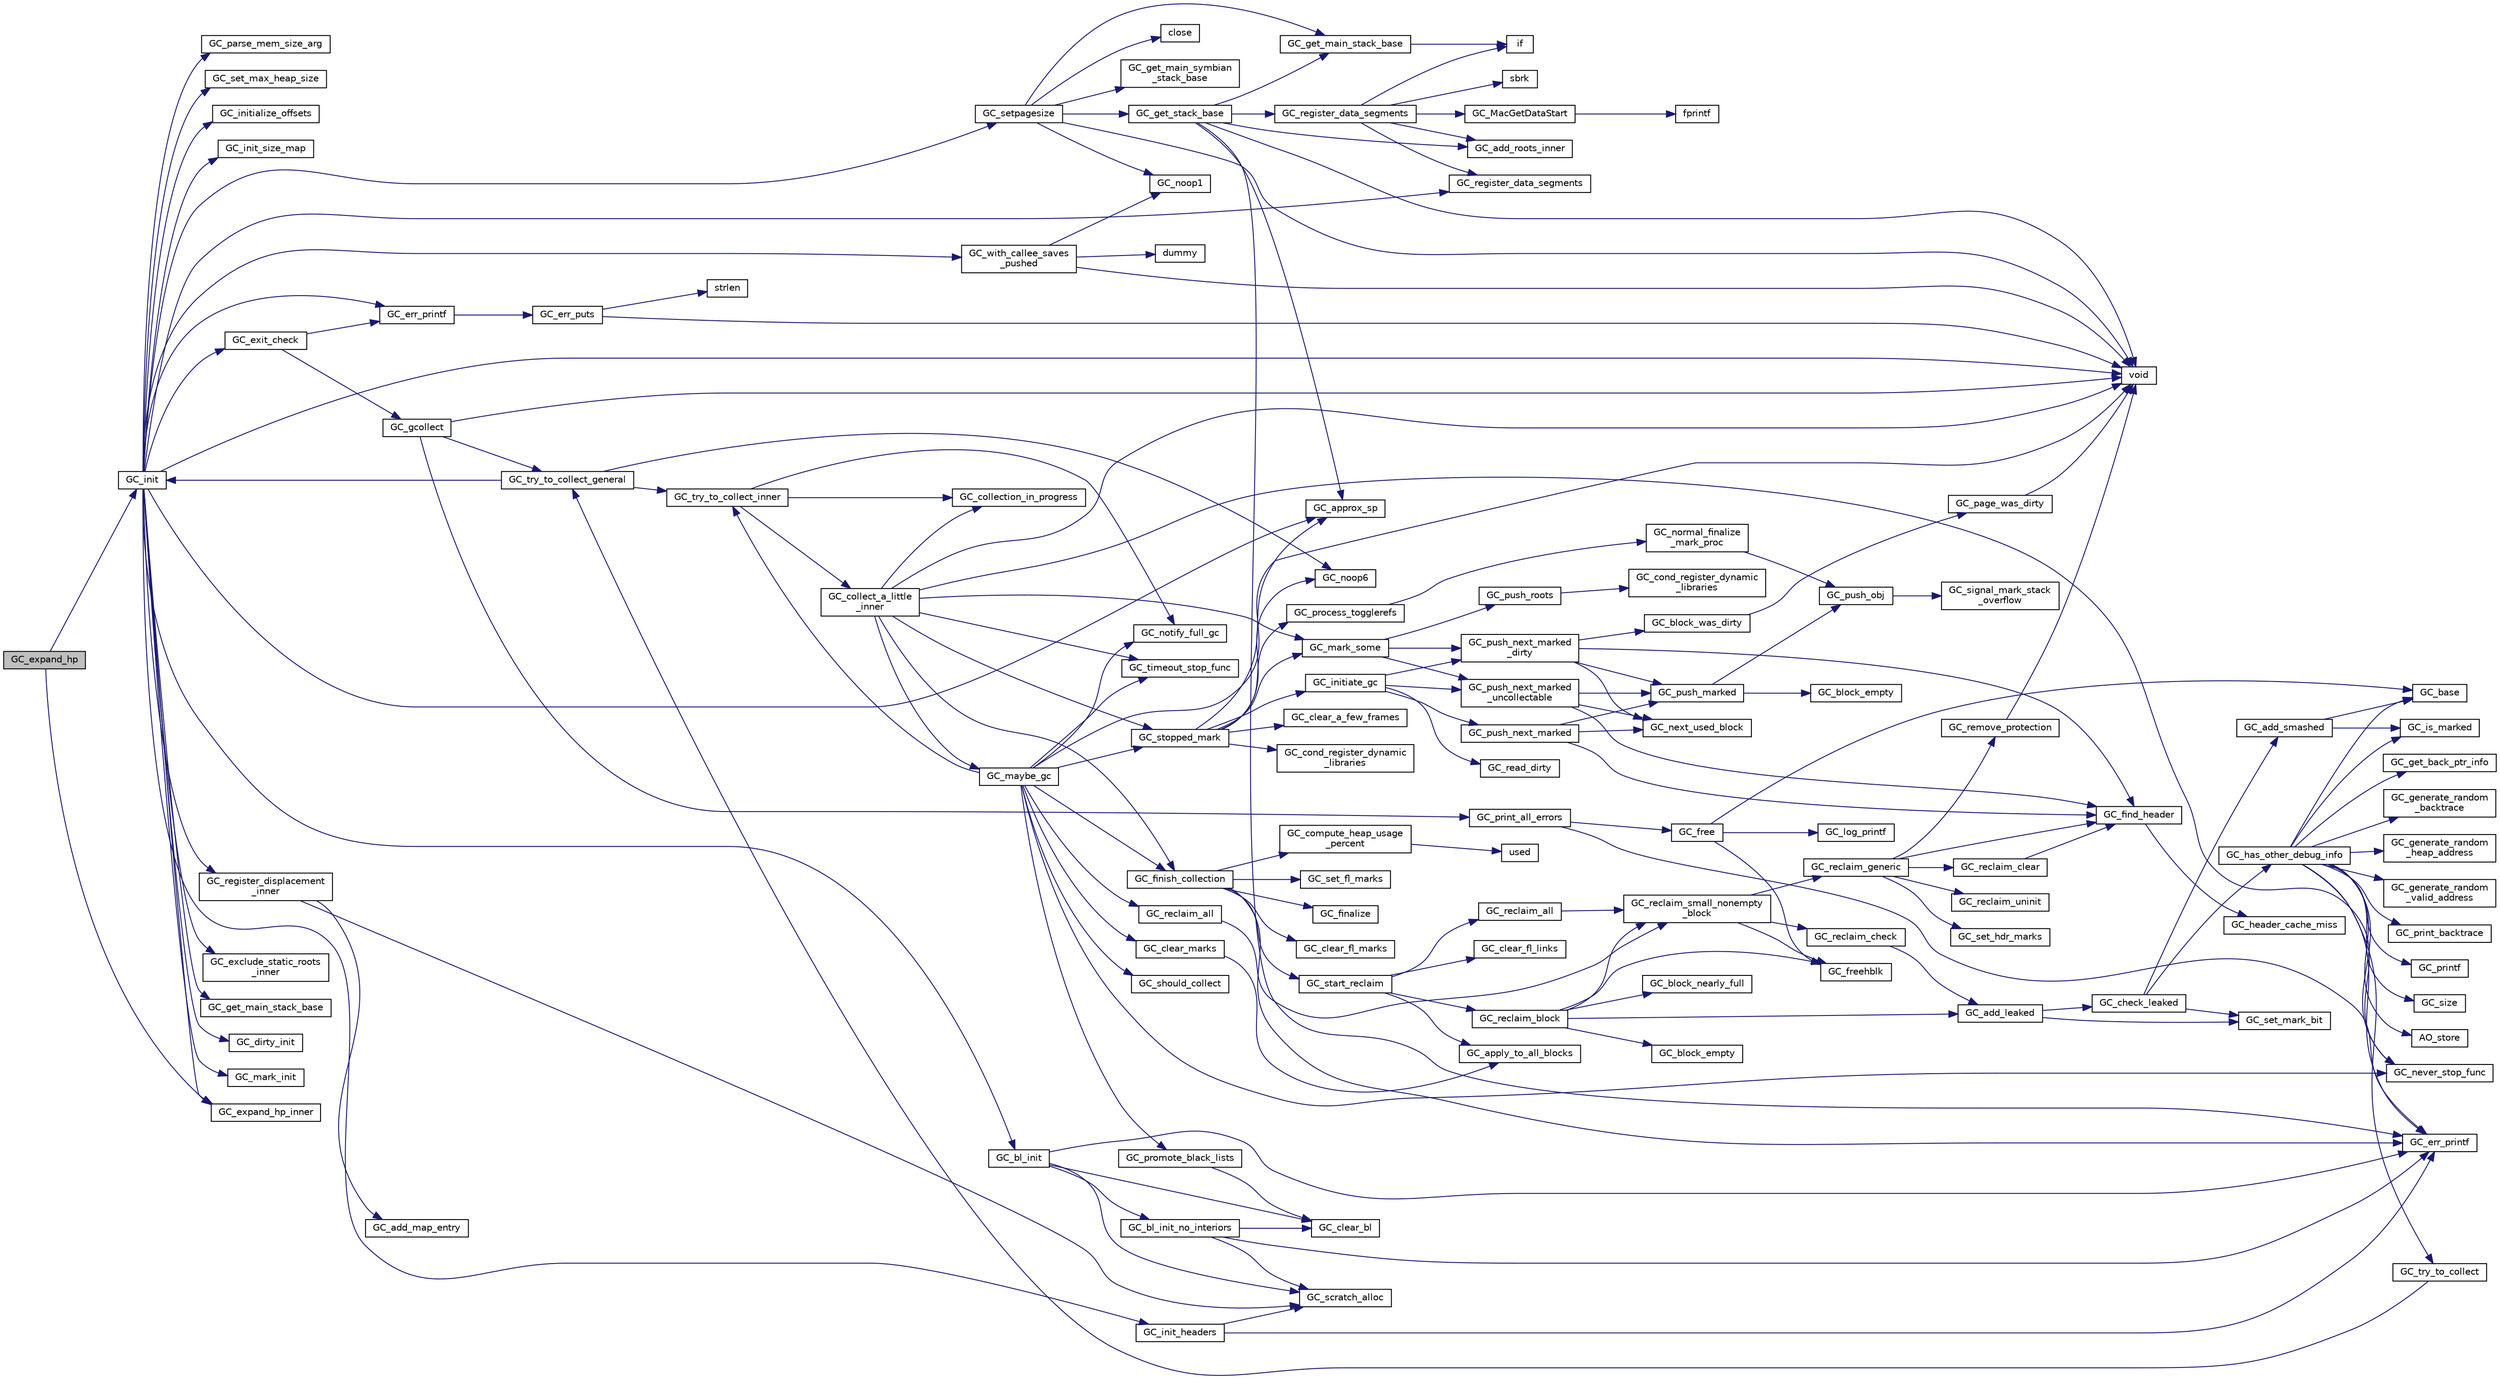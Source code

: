 digraph "GC_expand_hp"
{
  edge [fontname="Helvetica",fontsize="10",labelfontname="Helvetica",labelfontsize="10"];
  node [fontname="Helvetica",fontsize="10",shape=record];
  rankdir="LR";
  Node1091 [label="GC_expand_hp",height=0.2,width=0.4,color="black", fillcolor="grey75", style="filled", fontcolor="black"];
  Node1091 -> Node1092 [color="midnightblue",fontsize="10",style="solid",fontname="Helvetica"];
  Node1092 [label="GC_init",height=0.2,width=0.4,color="black", fillcolor="white", style="filled",URL="$d0/daa/gc_8h.html#a16a0e282a07c598595436b79e88d6e00"];
  Node1092 -> Node1093 [color="midnightblue",fontsize="10",style="solid",fontname="Helvetica"];
  Node1093 [label="void",height=0.2,width=0.4,color="black", fillcolor="white", style="filled",URL="$d0/daa/gc_8h.html#a7e0f997409f0b1753e44b648fcd6fc39"];
  Node1092 -> Node1094 [color="midnightblue",fontsize="10",style="solid",fontname="Helvetica"];
  Node1094 [label="GC_setpagesize",height=0.2,width=0.4,color="black", fillcolor="white", style="filled",URL="$dd/d79/gc__priv_8h.html#a69f36e8eacdbd088bfd0fe6b8187d13f"];
  Node1094 -> Node1095 [color="midnightblue",fontsize="10",style="solid",fontname="Helvetica"];
  Node1095 [label="GC_get_stack_base",height=0.2,width=0.4,color="black", fillcolor="white", style="filled",URL="$d2/d3c/os__dep_8c.html#a09251998bd28d60637173777b72fec2f"];
  Node1095 -> Node1096 [color="midnightblue",fontsize="10",style="solid",fontname="Helvetica"];
  Node1096 [label="GC_get_main_stack_base",height=0.2,width=0.4,color="black", fillcolor="white", style="filled",URL="$d2/d3c/os__dep_8c.html#af9cca322f452a3242d4ddae4f582ace7"];
  Node1096 -> Node1097 [color="midnightblue",fontsize="10",style="solid",fontname="Helvetica"];
  Node1097 [label="if",height=0.2,width=0.4,color="black", fillcolor="white", style="filled",URL="$dc/ddc/3rd_party_2flex-2_85_835_2parse_8c.html#a5468319b5337c3d6192d299ceb3062fc"];
  Node1095 -> Node1098 [color="midnightblue",fontsize="10",style="solid",fontname="Helvetica"];
  Node1098 [label="GC_approx_sp",height=0.2,width=0.4,color="black", fillcolor="white", style="filled",URL="$dd/d79/gc__priv_8h.html#a63ad3c8487c6bdefff474f15bb986e81"];
  Node1095 -> Node1099 [color="midnightblue",fontsize="10",style="solid",fontname="Helvetica"];
  Node1099 [label="GC_register_data_segments",height=0.2,width=0.4,color="black", fillcolor="white", style="filled",URL="$d2/d3c/os__dep_8c.html#a3d0d3f82fd76148cd7432d53d70b1fc6"];
  Node1099 -> Node1097 [color="midnightblue",fontsize="10",style="solid",fontname="Helvetica"];
  Node1099 -> Node1100 [color="midnightblue",fontsize="10",style="solid",fontname="Helvetica"];
  Node1100 [label="GC_register_data_segments",height=0.2,width=0.4,color="black", fillcolor="white", style="filled",URL="$df/db9/_amiga_o_s_8c.html#a3d0d3f82fd76148cd7432d53d70b1fc6"];
  Node1099 -> Node1101 [color="midnightblue",fontsize="10",style="solid",fontname="Helvetica"];
  Node1101 [label="GC_add_roots_inner",height=0.2,width=0.4,color="black", fillcolor="white", style="filled",URL="$dd/d79/gc__priv_8h.html#a75a78418f0a04f04ffd9edd82461f646"];
  Node1099 -> Node1102 [color="midnightblue",fontsize="10",style="solid",fontname="Helvetica"];
  Node1102 [label="sbrk",height=0.2,width=0.4,color="black", fillcolor="white", style="filled",URL="$d4/d98/g_09_09malloc_8c.html#af449de63ece64281502c546e6c491cc3"];
  Node1099 -> Node1103 [color="midnightblue",fontsize="10",style="solid",fontname="Helvetica"];
  Node1103 [label="GC_MacGetDataStart",height=0.2,width=0.4,color="black", fillcolor="white", style="filled",URL="$de/d92/_mac_o_s_8c.html#af0f592ca26979a59bef5485b6b146f17"];
  Node1103 -> Node1104 [color="midnightblue",fontsize="10",style="solid",fontname="Helvetica"];
  Node1104 [label="fprintf",height=0.2,width=0.4,color="black", fillcolor="white", style="filled",URL="$d2/d8c/examplehs038_8m.html#ae272956ea74f28b2f067d455fead331f"];
  Node1095 -> Node1105 [color="midnightblue",fontsize="10",style="solid",fontname="Helvetica"];
  Node1105 [label="GC_err_printf",height=0.2,width=0.4,color="black", fillcolor="white", style="filled",URL="$dd/d79/gc__priv_8h.html#a515817b1cc28538efe42e953361e6cb1"];
  Node1095 -> Node1101 [color="midnightblue",fontsize="10",style="solid",fontname="Helvetica"];
  Node1095 -> Node1093 [color="midnightblue",fontsize="10",style="solid",fontname="Helvetica"];
  Node1094 -> Node1093 [color="midnightblue",fontsize="10",style="solid",fontname="Helvetica"];
  Node1094 -> Node1106 [color="midnightblue",fontsize="10",style="solid",fontname="Helvetica"];
  Node1106 [label="GC_noop1",height=0.2,width=0.4,color="black", fillcolor="white", style="filled",URL="$d0/daa/gc_8h.html#a233015def2a1752a7feb7c81d34f89e6"];
  Node1094 -> Node1107 [color="midnightblue",fontsize="10",style="solid",fontname="Helvetica"];
  Node1107 [label="close",height=0.2,width=0.4,color="black", fillcolor="white", style="filled",URL="$de/def/kim__info_8m.html#aff74ba1ae73082324b3adcbdd8d78860"];
  Node1094 -> Node1096 [color="midnightblue",fontsize="10",style="solid",fontname="Helvetica"];
  Node1094 -> Node1108 [color="midnightblue",fontsize="10",style="solid",fontname="Helvetica"];
  Node1108 [label="GC_get_main_symbian\l_stack_base",height=0.2,width=0.4,color="black", fillcolor="white", style="filled",URL="$df/dac/symbian_8cpp.html#a4abe4d117f7529e3efefad688145a791"];
  Node1092 -> Node1109 [color="midnightblue",fontsize="10",style="solid",fontname="Helvetica"];
  Node1109 [label="GC_err_printf",height=0.2,width=0.4,color="black", fillcolor="white", style="filled",URL="$de/dd3/gc_2misc_8c.html#a65add866e165472e33077885ab5cb57d"];
  Node1109 -> Node1110 [color="midnightblue",fontsize="10",style="solid",fontname="Helvetica"];
  Node1110 [label="GC_err_puts",height=0.2,width=0.4,color="black", fillcolor="white", style="filled",URL="$de/dd3/gc_2misc_8c.html#ac8e0ae3d9050e13056af620d0395c587"];
  Node1110 -> Node1093 [color="midnightblue",fontsize="10",style="solid",fontname="Helvetica"];
  Node1110 -> Node1111 [color="midnightblue",fontsize="10",style="solid",fontname="Helvetica"];
  Node1111 [label="strlen",height=0.2,width=0.4,color="black", fillcolor="white", style="filled",URL="$d7/d57/iregex_8c.html#a492442620ce65db20fe7297b43cbca65"];
  Node1092 -> Node1112 [color="midnightblue",fontsize="10",style="solid",fontname="Helvetica"];
  Node1112 [label="GC_exclude_static_roots\l_inner",height=0.2,width=0.4,color="black", fillcolor="white", style="filled",URL="$dd/d79/gc__priv_8h.html#a9de5e042f9c16b0710e64611cfa92539"];
  Node1092 -> Node1113 [color="midnightblue",fontsize="10",style="solid",fontname="Helvetica"];
  Node1113 [label="GC_get_main_stack_base",height=0.2,width=0.4,color="black", fillcolor="white", style="filled",URL="$df/db9/_amiga_o_s_8c.html#af9cca322f452a3242d4ddae4f582ace7"];
  Node1092 -> Node1098 [color="midnightblue",fontsize="10",style="solid",fontname="Helvetica"];
  Node1092 -> Node1114 [color="midnightblue",fontsize="10",style="solid",fontname="Helvetica"];
  Node1114 [label="GC_dirty_init",height=0.2,width=0.4,color="black", fillcolor="white", style="filled",URL="$dd/d79/gc__priv_8h.html#a29a51493303bec3663137cb9ca6d2343"];
  Node1092 -> Node1100 [color="midnightblue",fontsize="10",style="solid",fontname="Helvetica"];
  Node1092 -> Node1115 [color="midnightblue",fontsize="10",style="solid",fontname="Helvetica"];
  Node1115 [label="GC_init_headers",height=0.2,width=0.4,color="black", fillcolor="white", style="filled",URL="$d2/d22/headers_8c.html#ab7801e7a7fe68245da22dff8da4dfa63"];
  Node1115 -> Node1116 [color="midnightblue",fontsize="10",style="solid",fontname="Helvetica"];
  Node1116 [label="GC_scratch_alloc",height=0.2,width=0.4,color="black", fillcolor="white", style="filled",URL="$d2/d22/headers_8c.html#ad4012dbe01b6c85c8c21b76e5d42b460"];
  Node1115 -> Node1105 [color="midnightblue",fontsize="10",style="solid",fontname="Helvetica"];
  Node1092 -> Node1117 [color="midnightblue",fontsize="10",style="solid",fontname="Helvetica"];
  Node1117 [label="GC_bl_init",height=0.2,width=0.4,color="black", fillcolor="white", style="filled",URL="$db/d5f/blacklst_8c.html#af4183eead1835a06b5062b1a9980df57"];
  Node1117 -> Node1118 [color="midnightblue",fontsize="10",style="solid",fontname="Helvetica"];
  Node1118 [label="GC_bl_init_no_interiors",height=0.2,width=0.4,color="black", fillcolor="white", style="filled",URL="$db/d5f/blacklst_8c.html#aa959cb7ecd954c5ce71a307a95e917b0"];
  Node1118 -> Node1116 [color="midnightblue",fontsize="10",style="solid",fontname="Helvetica"];
  Node1118 -> Node1105 [color="midnightblue",fontsize="10",style="solid",fontname="Helvetica"];
  Node1118 -> Node1119 [color="midnightblue",fontsize="10",style="solid",fontname="Helvetica"];
  Node1119 [label="GC_clear_bl",height=0.2,width=0.4,color="black", fillcolor="white", style="filled",URL="$db/d5f/blacklst_8c.html#abffd8217465e2a2af662066fae2c46b3"];
  Node1117 -> Node1116 [color="midnightblue",fontsize="10",style="solid",fontname="Helvetica"];
  Node1117 -> Node1105 [color="midnightblue",fontsize="10",style="solid",fontname="Helvetica"];
  Node1117 -> Node1119 [color="midnightblue",fontsize="10",style="solid",fontname="Helvetica"];
  Node1092 -> Node1120 [color="midnightblue",fontsize="10",style="solid",fontname="Helvetica"];
  Node1120 [label="GC_mark_init",height=0.2,width=0.4,color="black", fillcolor="white", style="filled",URL="$dd/d79/gc__priv_8h.html#a64108c12ea06e23af7be1d9c872be526"];
  Node1092 -> Node1121 [color="midnightblue",fontsize="10",style="solid",fontname="Helvetica"];
  Node1121 [label="GC_parse_mem_size_arg",height=0.2,width=0.4,color="black", fillcolor="white", style="filled",URL="$de/dd3/gc_2misc_8c.html#ad6fefa01e4246ef7c4658456d0c8d51c"];
  Node1092 -> Node1122 [color="midnightblue",fontsize="10",style="solid",fontname="Helvetica"];
  Node1122 [label="GC_set_max_heap_size",height=0.2,width=0.4,color="black", fillcolor="white", style="filled",URL="$d9/d39/alloc_8c.html#a19ab7146b88522de1093da71555be260"];
  Node1092 -> Node1123 [color="midnightblue",fontsize="10",style="solid",fontname="Helvetica"];
  Node1123 [label="GC_expand_hp_inner",height=0.2,width=0.4,color="black", fillcolor="white", style="filled",URL="$d9/d39/alloc_8c.html#ac5bcf928b3ddcd0be79f3b8e276ecb5c"];
  Node1092 -> Node1124 [color="midnightblue",fontsize="10",style="solid",fontname="Helvetica"];
  Node1124 [label="GC_initialize_offsets",height=0.2,width=0.4,color="black", fillcolor="white", style="filled",URL="$dd/d79/gc__priv_8h.html#abbd44583f2d985e9a2eb30303beb8f97"];
  Node1092 -> Node1125 [color="midnightblue",fontsize="10",style="solid",fontname="Helvetica"];
  Node1125 [label="GC_register_displacement\l_inner",height=0.2,width=0.4,color="black", fillcolor="white", style="filled",URL="$dd/d79/gc__priv_8h.html#a2a2204a2386781556aa1d3d70eb9bd04"];
  Node1125 -> Node1126 [color="midnightblue",fontsize="10",style="solid",fontname="Helvetica"];
  Node1126 [label="GC_add_map_entry",height=0.2,width=0.4,color="black", fillcolor="white", style="filled",URL="$dd/d79/gc__priv_8h.html#ac2326c77652399203efc82c6b971dc4e"];
  Node1125 -> Node1116 [color="midnightblue",fontsize="10",style="solid",fontname="Helvetica"];
  Node1092 -> Node1127 [color="midnightblue",fontsize="10",style="solid",fontname="Helvetica"];
  Node1127 [label="GC_init_size_map",height=0.2,width=0.4,color="black", fillcolor="white", style="filled",URL="$de/dd3/gc_2misc_8c.html#a8630ca36a509b7a5b0ff5091b59f261a"];
  Node1092 -> Node1128 [color="midnightblue",fontsize="10",style="solid",fontname="Helvetica"];
  Node1128 [label="GC_with_callee_saves\l_pushed",height=0.2,width=0.4,color="black", fillcolor="white", style="filled",URL="$dd/d79/gc__priv_8h.html#a6af56dbaf871f19819e42a5445771613"];
  Node1128 -> Node1129 [color="midnightblue",fontsize="10",style="solid",fontname="Helvetica"];
  Node1129 [label="dummy",height=0.2,width=0.4,color="black", fillcolor="white", style="filled",URL="$d7/d6b/ipoma-dummy_8f.html#a14e68597ab81208552434ccd2a9e8f4f"];
  Node1128 -> Node1106 [color="midnightblue",fontsize="10",style="solid",fontname="Helvetica"];
  Node1128 -> Node1093 [color="midnightblue",fontsize="10",style="solid",fontname="Helvetica"];
  Node1092 -> Node1130 [color="midnightblue",fontsize="10",style="solid",fontname="Helvetica"];
  Node1130 [label="GC_exit_check",height=0.2,width=0.4,color="black", fillcolor="white", style="filled",URL="$de/dd3/gc_2misc_8c.html#aebed0843915f857a3004b0b9fc88846e"];
  Node1130 -> Node1131 [color="midnightblue",fontsize="10",style="solid",fontname="Helvetica"];
  Node1131 [label="GC_gcollect",height=0.2,width=0.4,color="black", fillcolor="white", style="filled",URL="$d9/d39/alloc_8c.html#a726a8653def8e4e16be7e29c7617c7d5"];
  Node1131 -> Node1093 [color="midnightblue",fontsize="10",style="solid",fontname="Helvetica"];
  Node1131 -> Node1132 [color="midnightblue",fontsize="10",style="solid",fontname="Helvetica"];
  Node1132 [label="GC_try_to_collect_general",height=0.2,width=0.4,color="black", fillcolor="white", style="filled",URL="$d9/d39/alloc_8c.html#a70b496ceee236d78b93b578c73695d6a"];
  Node1132 -> Node1092 [color="midnightblue",fontsize="10",style="solid",fontname="Helvetica"];
  Node1132 -> Node1133 [color="midnightblue",fontsize="10",style="solid",fontname="Helvetica"];
  Node1133 [label="GC_noop6",height=0.2,width=0.4,color="black", fillcolor="white", style="filled",URL="$dd/d79/gc__priv_8h.html#acb8ad0deabff4b0f2dd9dda6c7bd7190"];
  Node1132 -> Node1134 [color="midnightblue",fontsize="10",style="solid",fontname="Helvetica"];
  Node1134 [label="GC_try_to_collect_inner",height=0.2,width=0.4,color="black", fillcolor="white", style="filled",URL="$d9/d39/alloc_8c.html#a2add6e03db26dd061369fb1116eae67d"];
  Node1134 -> Node1135 [color="midnightblue",fontsize="10",style="solid",fontname="Helvetica"];
  Node1135 [label="GC_collection_in_progress",height=0.2,width=0.4,color="black", fillcolor="white", style="filled",URL="$dd/d79/gc__priv_8h.html#a0784f4bbd76df30f0d547e848e570d75"];
  Node1134 -> Node1136 [color="midnightblue",fontsize="10",style="solid",fontname="Helvetica"];
  Node1136 [label="GC_collect_a_little\l_inner",height=0.2,width=0.4,color="black", fillcolor="white", style="filled",URL="$d9/d39/alloc_8c.html#aa4521e4ff77319368671db2f7cc56ca4"];
  Node1136 -> Node1135 [color="midnightblue",fontsize="10",style="solid",fontname="Helvetica"];
  Node1136 -> Node1137 [color="midnightblue",fontsize="10",style="solid",fontname="Helvetica"];
  Node1137 [label="GC_mark_some",height=0.2,width=0.4,color="black", fillcolor="white", style="filled",URL="$dd/d79/gc__priv_8h.html#abc58b74d8f082c09663afed967bf7bd1"];
  Node1137 -> Node1138 [color="midnightblue",fontsize="10",style="solid",fontname="Helvetica"];
  Node1138 [label="GC_push_next_marked\l_dirty",height=0.2,width=0.4,color="black", fillcolor="white", style="filled",URL="$d1/db7/mark_8c.html#a2b64914843f3267ea62fb8cf095cb09d"];
  Node1138 -> Node1139 [color="midnightblue",fontsize="10",style="solid",fontname="Helvetica"];
  Node1139 [label="GC_next_used_block",height=0.2,width=0.4,color="black", fillcolor="white", style="filled",URL="$d2/d22/headers_8c.html#a6e4b2c04b60a205269287bedeae8753c"];
  Node1138 -> Node1140 [color="midnightblue",fontsize="10",style="solid",fontname="Helvetica"];
  Node1140 [label="GC_find_header",height=0.2,width=0.4,color="black", fillcolor="white", style="filled",URL="$d2/d22/headers_8c.html#a82a38fd3345ecdd1ab8e84422ed16022"];
  Node1140 -> Node1141 [color="midnightblue",fontsize="10",style="solid",fontname="Helvetica"];
  Node1141 [label="GC_header_cache_miss",height=0.2,width=0.4,color="black", fillcolor="white", style="filled",URL="$d2/d22/headers_8c.html#a6713a42cf8bb9b399bc20947f771b5c7"];
  Node1138 -> Node1142 [color="midnightblue",fontsize="10",style="solid",fontname="Helvetica"];
  Node1142 [label="GC_block_was_dirty",height=0.2,width=0.4,color="black", fillcolor="white", style="filled",URL="$d1/db7/mark_8c.html#ad3dbd3d31eb43d2ad442e22d523fd716"];
  Node1142 -> Node1143 [color="midnightblue",fontsize="10",style="solid",fontname="Helvetica"];
  Node1143 [label="GC_page_was_dirty",height=0.2,width=0.4,color="black", fillcolor="white", style="filled",URL="$dd/d79/gc__priv_8h.html#a6fa44797f4bbb69a231f72a3255960fe"];
  Node1143 -> Node1093 [color="midnightblue",fontsize="10",style="solid",fontname="Helvetica"];
  Node1138 -> Node1144 [color="midnightblue",fontsize="10",style="solid",fontname="Helvetica"];
  Node1144 [label="GC_push_marked",height=0.2,width=0.4,color="black", fillcolor="white", style="filled",URL="$d1/db7/mark_8c.html#a3f6c642633cbcf2c4960bbb02a6b305c"];
  Node1144 -> Node1145 [color="midnightblue",fontsize="10",style="solid",fontname="Helvetica"];
  Node1145 [label="GC_block_empty",height=0.2,width=0.4,color="black", fillcolor="white", style="filled",URL="$dd/d79/gc__priv_8h.html#a492e5047848f1c2ee71297f76085b687"];
  Node1144 -> Node1146 [color="midnightblue",fontsize="10",style="solid",fontname="Helvetica"];
  Node1146 [label="GC_push_obj",height=0.2,width=0.4,color="black", fillcolor="white", style="filled",URL="$d8/d2e/gc__pmark_8h.html#a3bf1b3df20d6725c7b48570dc6334ae9"];
  Node1146 -> Node1147 [color="midnightblue",fontsize="10",style="solid",fontname="Helvetica"];
  Node1147 [label="GC_signal_mark_stack\l_overflow",height=0.2,width=0.4,color="black", fillcolor="white", style="filled",URL="$d8/d2e/gc__pmark_8h.html#ac7235e2e6e7dee5b8d82acb48bbf7c47"];
  Node1137 -> Node1148 [color="midnightblue",fontsize="10",style="solid",fontname="Helvetica"];
  Node1148 [label="GC_push_roots",height=0.2,width=0.4,color="black", fillcolor="white", style="filled",URL="$dd/d79/gc__priv_8h.html#aa286e2246387f4caab7aab61bd61c4f8"];
  Node1148 -> Node1149 [color="midnightblue",fontsize="10",style="solid",fontname="Helvetica"];
  Node1149 [label="GC_cond_register_dynamic\l_libraries",height=0.2,width=0.4,color="black", fillcolor="white", style="filled",URL="$dd/d54/mark__rts_8c.html#a8d8ac1f3d8195087879027a5c35988bb"];
  Node1137 -> Node1150 [color="midnightblue",fontsize="10",style="solid",fontname="Helvetica"];
  Node1150 [label="GC_push_next_marked\l_uncollectable",height=0.2,width=0.4,color="black", fillcolor="white", style="filled",URL="$d1/db7/mark_8c.html#ac45e0725fc752de3102a602c1f0cea01"];
  Node1150 -> Node1139 [color="midnightblue",fontsize="10",style="solid",fontname="Helvetica"];
  Node1150 -> Node1140 [color="midnightblue",fontsize="10",style="solid",fontname="Helvetica"];
  Node1150 -> Node1144 [color="midnightblue",fontsize="10",style="solid",fontname="Helvetica"];
  Node1136 -> Node1151 [color="midnightblue",fontsize="10",style="solid",fontname="Helvetica"];
  Node1151 [label="GC_stopped_mark",height=0.2,width=0.4,color="black", fillcolor="white", style="filled",URL="$d9/d39/alloc_8c.html#a770f751cf8819cb41e0cf38b7a36ef33"];
  Node1151 -> Node1152 [color="midnightblue",fontsize="10",style="solid",fontname="Helvetica"];
  Node1152 [label="GC_cond_register_dynamic\l_libraries",height=0.2,width=0.4,color="black", fillcolor="white", style="filled",URL="$dd/d79/gc__priv_8h.html#a8d8ac1f3d8195087879027a5c35988bb"];
  Node1151 -> Node1153 [color="midnightblue",fontsize="10",style="solid",fontname="Helvetica"];
  Node1153 [label="GC_process_togglerefs",height=0.2,width=0.4,color="black", fillcolor="white", style="filled",URL="$d3/d1e/finalize_8c.html#aa9239d76bc7e48761f3c53969bbc59bf"];
  Node1153 -> Node1154 [color="midnightblue",fontsize="10",style="solid",fontname="Helvetica"];
  Node1154 [label="GC_normal_finalize\l_mark_proc",height=0.2,width=0.4,color="black", fillcolor="white", style="filled",URL="$d3/d1e/finalize_8c.html#ad08f29bfcd6a376a69cedd2f97586baa"];
  Node1154 -> Node1146 [color="midnightblue",fontsize="10",style="solid",fontname="Helvetica"];
  Node1151 -> Node1155 [color="midnightblue",fontsize="10",style="solid",fontname="Helvetica"];
  Node1155 [label="GC_clear_a_few_frames",height=0.2,width=0.4,color="black", fillcolor="white", style="filled",URL="$d9/d39/alloc_8c.html#a4dccf283b324c02707dc118d2c76a82e"];
  Node1151 -> Node1133 [color="midnightblue",fontsize="10",style="solid",fontname="Helvetica"];
  Node1151 -> Node1156 [color="midnightblue",fontsize="10",style="solid",fontname="Helvetica"];
  Node1156 [label="GC_initiate_gc",height=0.2,width=0.4,color="black", fillcolor="white", style="filled",URL="$dd/d79/gc__priv_8h.html#a84c21b48dfdf4029f20f20bcd03fabc5"];
  Node1156 -> Node1157 [color="midnightblue",fontsize="10",style="solid",fontname="Helvetica"];
  Node1157 [label="GC_read_dirty",height=0.2,width=0.4,color="black", fillcolor="white", style="filled",URL="$dd/d79/gc__priv_8h.html#ac54bdf2543cf0a3459be3ee5aac96e18"];
  Node1156 -> Node1138 [color="midnightblue",fontsize="10",style="solid",fontname="Helvetica"];
  Node1156 -> Node1158 [color="midnightblue",fontsize="10",style="solid",fontname="Helvetica"];
  Node1158 [label="GC_push_next_marked",height=0.2,width=0.4,color="black", fillcolor="white", style="filled",URL="$d1/db7/mark_8c.html#a85138116d042be2501da35dac96baa00"];
  Node1158 -> Node1139 [color="midnightblue",fontsize="10",style="solid",fontname="Helvetica"];
  Node1158 -> Node1140 [color="midnightblue",fontsize="10",style="solid",fontname="Helvetica"];
  Node1158 -> Node1144 [color="midnightblue",fontsize="10",style="solid",fontname="Helvetica"];
  Node1156 -> Node1150 [color="midnightblue",fontsize="10",style="solid",fontname="Helvetica"];
  Node1151 -> Node1137 [color="midnightblue",fontsize="10",style="solid",fontname="Helvetica"];
  Node1151 -> Node1098 [color="midnightblue",fontsize="10",style="solid",fontname="Helvetica"];
  Node1136 -> Node1159 [color="midnightblue",fontsize="10",style="solid",fontname="Helvetica"];
  Node1159 [label="GC_timeout_stop_func",height=0.2,width=0.4,color="black", fillcolor="white", style="filled",URL="$d9/d39/alloc_8c.html#a4ff1e49182c4fb83f2e6aa1c7ded2071"];
  Node1136 -> Node1093 [color="midnightblue",fontsize="10",style="solid",fontname="Helvetica"];
  Node1136 -> Node1160 [color="midnightblue",fontsize="10",style="solid",fontname="Helvetica"];
  Node1160 [label="GC_never_stop_func",height=0.2,width=0.4,color="black", fillcolor="white", style="filled",URL="$d9/d39/alloc_8c.html#a198983e95d71e4daf794092f12618009"];
  Node1136 -> Node1161 [color="midnightblue",fontsize="10",style="solid",fontname="Helvetica"];
  Node1161 [label="GC_finish_collection",height=0.2,width=0.4,color="black", fillcolor="white", style="filled",URL="$d9/d39/alloc_8c.html#a3c34c8a98cd8b3be1725944ba54701ad"];
  Node1161 -> Node1162 [color="midnightblue",fontsize="10",style="solid",fontname="Helvetica"];
  Node1162 [label="GC_set_fl_marks",height=0.2,width=0.4,color="black", fillcolor="white", style="filled",URL="$d9/d39/alloc_8c.html#a48dd9a512111c483ccdae63a89a10e59"];
  Node1161 -> Node1163 [color="midnightblue",fontsize="10",style="solid",fontname="Helvetica"];
  Node1163 [label="GC_start_reclaim",height=0.2,width=0.4,color="black", fillcolor="white", style="filled",URL="$dd/d79/gc__priv_8h.html#a3d4aa82f45c24b3b7a8eb3e607582995"];
  Node1163 -> Node1164 [color="midnightblue",fontsize="10",style="solid",fontname="Helvetica"];
  Node1164 [label="GC_clear_fl_links",height=0.2,width=0.4,color="black", fillcolor="white", style="filled",URL="$d7/d0b/reclaim_8c.html#a8dd938713e06c8a0434bb0063e4fe1ff"];
  Node1163 -> Node1165 [color="midnightblue",fontsize="10",style="solid",fontname="Helvetica"];
  Node1165 [label="GC_apply_to_all_blocks",height=0.2,width=0.4,color="black", fillcolor="white", style="filled",URL="$d2/d22/headers_8c.html#a48a8aa76f61165c1116bb7a3a52d9ac5"];
  Node1163 -> Node1166 [color="midnightblue",fontsize="10",style="solid",fontname="Helvetica"];
  Node1166 [label="GC_reclaim_block",height=0.2,width=0.4,color="black", fillcolor="white", style="filled",URL="$d7/d0b/reclaim_8c.html#a7721e31790b860809f5b25aef40ac673"];
  Node1166 -> Node1167 [color="midnightblue",fontsize="10",style="solid",fontname="Helvetica"];
  Node1167 [label="GC_add_leaked",height=0.2,width=0.4,color="black", fillcolor="white", style="filled",URL="$d7/d0b/reclaim_8c.html#afccf6e87c1d8bdbe9ea41221a3dc78ad"];
  Node1167 -> Node1168 [color="midnightblue",fontsize="10",style="solid",fontname="Helvetica"];
  Node1168 [label="GC_check_leaked",height=0.2,width=0.4,color="black", fillcolor="white", style="filled",URL="$d3/d7b/dbg__mlc_8c.html#a4985b7b1cc5846b5fc372ada1a410071"];
  Node1168 -> Node1169 [color="midnightblue",fontsize="10",style="solid",fontname="Helvetica"];
  Node1169 [label="GC_has_other_debug_info",height=0.2,width=0.4,color="black", fillcolor="white", style="filled",URL="$d3/d7b/dbg__mlc_8c.html#a1e8d4ec327bfee97d5936431e51c3ef6"];
  Node1169 -> Node1170 [color="midnightblue",fontsize="10",style="solid",fontname="Helvetica"];
  Node1170 [label="GC_size",height=0.2,width=0.4,color="black", fillcolor="white", style="filled",URL="$d0/daa/gc_8h.html#a8e4b29a6f09c281e53721eba5f206cf8"];
  Node1169 -> Node1171 [color="midnightblue",fontsize="10",style="solid",fontname="Helvetica"];
  Node1171 [label="AO_store",height=0.2,width=0.4,color="black", fillcolor="white", style="filled",URL="$de/da5/generic-small_8h.html#aa31bf334f050b63089046aa522cacdc9"];
  Node1169 -> Node1172 [color="midnightblue",fontsize="10",style="solid",fontname="Helvetica"];
  Node1172 [label="GC_get_back_ptr_info",height=0.2,width=0.4,color="black", fillcolor="white", style="filled",URL="$d1/d12/gc__backptr_8h.html#adf1bbdb7ae913d2c830b03c68a46dbc4"];
  Node1169 -> Node1173 [color="midnightblue",fontsize="10",style="solid",fontname="Helvetica"];
  Node1173 [label="GC_base",height=0.2,width=0.4,color="black", fillcolor="white", style="filled",URL="$d0/daa/gc_8h.html#a8b93cd0c8d9c312bbdf0e679d10b680a"];
  Node1169 -> Node1174 [color="midnightblue",fontsize="10",style="solid",fontname="Helvetica"];
  Node1174 [label="GC_generate_random\l_heap_address",height=0.2,width=0.4,color="black", fillcolor="white", style="filled",URL="$d1/d12/gc__backptr_8h.html#a1d6517e661024a0531a120458a888654"];
  Node1169 -> Node1175 [color="midnightblue",fontsize="10",style="solid",fontname="Helvetica"];
  Node1175 [label="GC_generate_random\l_valid_address",height=0.2,width=0.4,color="black", fillcolor="white", style="filled",URL="$d1/d12/gc__backptr_8h.html#a1a7cecbc608801ff228aa5b9a63203fb"];
  Node1169 -> Node1176 [color="midnightblue",fontsize="10",style="solid",fontname="Helvetica"];
  Node1176 [label="GC_is_marked",height=0.2,width=0.4,color="black", fillcolor="white", style="filled",URL="$d4/d23/gc__mark_8h.html#a268392cfc127d2574a72a58dd517e926"];
  Node1169 -> Node1177 [color="midnightblue",fontsize="10",style="solid",fontname="Helvetica"];
  Node1177 [label="GC_print_backtrace",height=0.2,width=0.4,color="black", fillcolor="white", style="filled",URL="$d1/d12/gc__backptr_8h.html#aae6654dbd1cbf8f9169002044dca341c"];
  Node1169 -> Node1105 [color="midnightblue",fontsize="10",style="solid",fontname="Helvetica"];
  Node1169 -> Node1178 [color="midnightblue",fontsize="10",style="solid",fontname="Helvetica"];
  Node1178 [label="GC_printf",height=0.2,width=0.4,color="black", fillcolor="white", style="filled",URL="$dd/d79/gc__priv_8h.html#af88bfca208f01c5a5b986b6875d279c5"];
  Node1169 -> Node1179 [color="midnightblue",fontsize="10",style="solid",fontname="Helvetica"];
  Node1179 [label="GC_generate_random\l_backtrace",height=0.2,width=0.4,color="black", fillcolor="white", style="filled",URL="$d1/d12/gc__backptr_8h.html#abf6a51b99f26482e856763f27018f009"];
  Node1169 -> Node1180 [color="midnightblue",fontsize="10",style="solid",fontname="Helvetica"];
  Node1180 [label="GC_try_to_collect",height=0.2,width=0.4,color="black", fillcolor="white", style="filled",URL="$d9/d39/alloc_8c.html#ad5a1cc1b1694e4370eef16ec02100a0a"];
  Node1180 -> Node1132 [color="midnightblue",fontsize="10",style="solid",fontname="Helvetica"];
  Node1169 -> Node1160 [color="midnightblue",fontsize="10",style="solid",fontname="Helvetica"];
  Node1168 -> Node1181 [color="midnightblue",fontsize="10",style="solid",fontname="Helvetica"];
  Node1181 [label="GC_set_mark_bit",height=0.2,width=0.4,color="black", fillcolor="white", style="filled",URL="$d4/d23/gc__mark_8h.html#afb10ec125839271f2b9194b33de195d0"];
  Node1168 -> Node1182 [color="midnightblue",fontsize="10",style="solid",fontname="Helvetica"];
  Node1182 [label="GC_add_smashed",height=0.2,width=0.4,color="black", fillcolor="white", style="filled",URL="$d3/d7b/dbg__mlc_8c.html#a25d9083b1d677389672528b7e55c0ce6"];
  Node1182 -> Node1176 [color="midnightblue",fontsize="10",style="solid",fontname="Helvetica"];
  Node1182 -> Node1173 [color="midnightblue",fontsize="10",style="solid",fontname="Helvetica"];
  Node1167 -> Node1181 [color="midnightblue",fontsize="10",style="solid",fontname="Helvetica"];
  Node1166 -> Node1183 [color="midnightblue",fontsize="10",style="solid",fontname="Helvetica"];
  Node1183 [label="GC_freehblk",height=0.2,width=0.4,color="black", fillcolor="white", style="filled",URL="$d8/d86/allchblk_8c.html#a2c41d1fbfff96311052f54041d5c659a"];
  Node1166 -> Node1184 [color="midnightblue",fontsize="10",style="solid",fontname="Helvetica"];
  Node1184 [label="GC_block_empty",height=0.2,width=0.4,color="black", fillcolor="white", style="filled",URL="$d7/d0b/reclaim_8c.html#a492e5047848f1c2ee71297f76085b687"];
  Node1166 -> Node1185 [color="midnightblue",fontsize="10",style="solid",fontname="Helvetica"];
  Node1185 [label="GC_reclaim_small_nonempty\l_block",height=0.2,width=0.4,color="black", fillcolor="white", style="filled",URL="$d7/d0b/reclaim_8c.html#a713b42be146628271b9fceb7e768ded4"];
  Node1185 -> Node1186 [color="midnightblue",fontsize="10",style="solid",fontname="Helvetica"];
  Node1186 [label="GC_reclaim_check",height=0.2,width=0.4,color="black", fillcolor="white", style="filled",URL="$d7/d0b/reclaim_8c.html#a0bf4ca5537f7291287c78c2b67194525"];
  Node1186 -> Node1167 [color="midnightblue",fontsize="10",style="solid",fontname="Helvetica"];
  Node1185 -> Node1187 [color="midnightblue",fontsize="10",style="solid",fontname="Helvetica"];
  Node1187 [label="GC_reclaim_generic",height=0.2,width=0.4,color="black", fillcolor="white", style="filled",URL="$d7/d0b/reclaim_8c.html#a1cd641bd689b35751eeffdf2cab254fa"];
  Node1187 -> Node1140 [color="midnightblue",fontsize="10",style="solid",fontname="Helvetica"];
  Node1187 -> Node1188 [color="midnightblue",fontsize="10",style="solid",fontname="Helvetica"];
  Node1188 [label="GC_remove_protection",height=0.2,width=0.4,color="black", fillcolor="white", style="filled",URL="$dd/d79/gc__priv_8h.html#ac4f8d20ee0d59bc2cab4984343affea6"];
  Node1188 -> Node1093 [color="midnightblue",fontsize="10",style="solid",fontname="Helvetica"];
  Node1187 -> Node1189 [color="midnightblue",fontsize="10",style="solid",fontname="Helvetica"];
  Node1189 [label="GC_reclaim_clear",height=0.2,width=0.4,color="black", fillcolor="white", style="filled",URL="$d7/d0b/reclaim_8c.html#adf998593d510bd7665a5afa02cfeafbb"];
  Node1189 -> Node1140 [color="midnightblue",fontsize="10",style="solid",fontname="Helvetica"];
  Node1187 -> Node1190 [color="midnightblue",fontsize="10",style="solid",fontname="Helvetica"];
  Node1190 [label="GC_reclaim_uninit",height=0.2,width=0.4,color="black", fillcolor="white", style="filled",URL="$d7/d0b/reclaim_8c.html#ad162b1b61ccfb458d43b30023a882204"];
  Node1187 -> Node1191 [color="midnightblue",fontsize="10",style="solid",fontname="Helvetica"];
  Node1191 [label="GC_set_hdr_marks",height=0.2,width=0.4,color="black", fillcolor="white", style="filled",URL="$dd/d79/gc__priv_8h.html#ad83b8023011c333edd39adb21458dbd4"];
  Node1185 -> Node1183 [color="midnightblue",fontsize="10",style="solid",fontname="Helvetica"];
  Node1166 -> Node1192 [color="midnightblue",fontsize="10",style="solid",fontname="Helvetica"];
  Node1192 [label="GC_block_nearly_full",height=0.2,width=0.4,color="black", fillcolor="white", style="filled",URL="$d7/d0b/reclaim_8c.html#af026f6b9910679586f5492b505fbf407"];
  Node1163 -> Node1193 [color="midnightblue",fontsize="10",style="solid",fontname="Helvetica"];
  Node1193 [label="GC_reclaim_all",height=0.2,width=0.4,color="black", fillcolor="white", style="filled",URL="$d7/d0b/reclaim_8c.html#a07f36a322f6a08a42590b6b6933836c1"];
  Node1193 -> Node1185 [color="midnightblue",fontsize="10",style="solid",fontname="Helvetica"];
  Node1161 -> Node1194 [color="midnightblue",fontsize="10",style="solid",fontname="Helvetica"];
  Node1194 [label="GC_finalize",height=0.2,width=0.4,color="black", fillcolor="white", style="filled",URL="$d3/d1e/finalize_8c.html#aff4d08c622dd7510013587fcf7dd5326"];
  Node1161 -> Node1105 [color="midnightblue",fontsize="10",style="solid",fontname="Helvetica"];
  Node1161 -> Node1195 [color="midnightblue",fontsize="10",style="solid",fontname="Helvetica"];
  Node1195 [label="GC_clear_fl_marks",height=0.2,width=0.4,color="black", fillcolor="white", style="filled",URL="$d9/d39/alloc_8c.html#a9d14aaea713b0429ba5af5d7c7f1d4fa"];
  Node1161 -> Node1196 [color="midnightblue",fontsize="10",style="solid",fontname="Helvetica"];
  Node1196 [label="GC_compute_heap_usage\l_percent",height=0.2,width=0.4,color="black", fillcolor="white", style="filled",URL="$d9/d39/alloc_8c.html#ac738a54dc74b82adbc9ae90b5ea945ea"];
  Node1196 -> Node1197 [color="midnightblue",fontsize="10",style="solid",fontname="Helvetica"];
  Node1197 [label="used",height=0.2,width=0.4,color="black", fillcolor="white", style="filled",URL="$da/d25/_c_vode_set_options_8m.html#a11233cb8dd1c3244481b806257aaf22c"];
  Node1136 -> Node1198 [color="midnightblue",fontsize="10",style="solid",fontname="Helvetica"];
  Node1198 [label="GC_maybe_gc",height=0.2,width=0.4,color="black", fillcolor="white", style="filled",URL="$d9/d39/alloc_8c.html#a052bd8f73260d5517da328ec80bf2803"];
  Node1198 -> Node1199 [color="midnightblue",fontsize="10",style="solid",fontname="Helvetica"];
  Node1199 [label="GC_should_collect",height=0.2,width=0.4,color="black", fillcolor="white", style="filled",URL="$d9/d39/alloc_8c.html#acd4e74215cc34d11e02482518139ea4e"];
  Node1198 -> Node1134 [color="midnightblue",fontsize="10",style="solid",fontname="Helvetica"];
  Node1198 -> Node1160 [color="midnightblue",fontsize="10",style="solid",fontname="Helvetica"];
  Node1198 -> Node1200 [color="midnightblue",fontsize="10",style="solid",fontname="Helvetica"];
  Node1200 [label="GC_promote_black_lists",height=0.2,width=0.4,color="black", fillcolor="white", style="filled",URL="$db/d5f/blacklst_8c.html#a73c55ff2c441aea8590938040a7ad7b9"];
  Node1200 -> Node1119 [color="midnightblue",fontsize="10",style="solid",fontname="Helvetica"];
  Node1198 -> Node1093 [color="midnightblue",fontsize="10",style="solid",fontname="Helvetica"];
  Node1198 -> Node1201 [color="midnightblue",fontsize="10",style="solid",fontname="Helvetica"];
  Node1201 [label="GC_reclaim_all",height=0.2,width=0.4,color="black", fillcolor="white", style="filled",URL="$dd/d79/gc__priv_8h.html#a07f36a322f6a08a42590b6b6933836c1"];
  Node1201 -> Node1185 [color="midnightblue",fontsize="10",style="solid",fontname="Helvetica"];
  Node1198 -> Node1202 [color="midnightblue",fontsize="10",style="solid",fontname="Helvetica"];
  Node1202 [label="GC_notify_full_gc",height=0.2,width=0.4,color="black", fillcolor="white", style="filled",URL="$d9/d39/alloc_8c.html#aef07d92d52614ec0fe7f92e0f906e9e4"];
  Node1198 -> Node1203 [color="midnightblue",fontsize="10",style="solid",fontname="Helvetica"];
  Node1203 [label="GC_clear_marks",height=0.2,width=0.4,color="black", fillcolor="white", style="filled",URL="$dd/d79/gc__priv_8h.html#a369b11ea995b5788305a4e0ecb4caed8"];
  Node1203 -> Node1165 [color="midnightblue",fontsize="10",style="solid",fontname="Helvetica"];
  Node1198 -> Node1151 [color="midnightblue",fontsize="10",style="solid",fontname="Helvetica"];
  Node1198 -> Node1159 [color="midnightblue",fontsize="10",style="solid",fontname="Helvetica"];
  Node1198 -> Node1161 [color="midnightblue",fontsize="10",style="solid",fontname="Helvetica"];
  Node1134 -> Node1202 [color="midnightblue",fontsize="10",style="solid",fontname="Helvetica"];
  Node1131 -> Node1204 [color="midnightblue",fontsize="10",style="solid",fontname="Helvetica"];
  Node1204 [label="GC_print_all_errors",height=0.2,width=0.4,color="black", fillcolor="white", style="filled",URL="$dd/d79/gc__priv_8h.html#a9153adf9cf216b060c3ca8e2e69529db"];
  Node1204 -> Node1105 [color="midnightblue",fontsize="10",style="solid",fontname="Helvetica"];
  Node1204 -> Node1205 [color="midnightblue",fontsize="10",style="solid",fontname="Helvetica"];
  Node1205 [label="GC_free",height=0.2,width=0.4,color="black", fillcolor="white", style="filled",URL="$d0/daa/gc_8h.html#aef11fb85e24d9cdb7da9ef9df26d45b3"];
  Node1205 -> Node1206 [color="midnightblue",fontsize="10",style="solid",fontname="Helvetica"];
  Node1206 [label="GC_log_printf",height=0.2,width=0.4,color="black", fillcolor="white", style="filled",URL="$dd/d79/gc__priv_8h.html#ada843fec7ffa10957a47951e0691f73b"];
  Node1205 -> Node1173 [color="midnightblue",fontsize="10",style="solid",fontname="Helvetica"];
  Node1205 -> Node1183 [color="midnightblue",fontsize="10",style="solid",fontname="Helvetica"];
  Node1130 -> Node1109 [color="midnightblue",fontsize="10",style="solid",fontname="Helvetica"];
  Node1091 -> Node1123 [color="midnightblue",fontsize="10",style="solid",fontname="Helvetica"];
}
